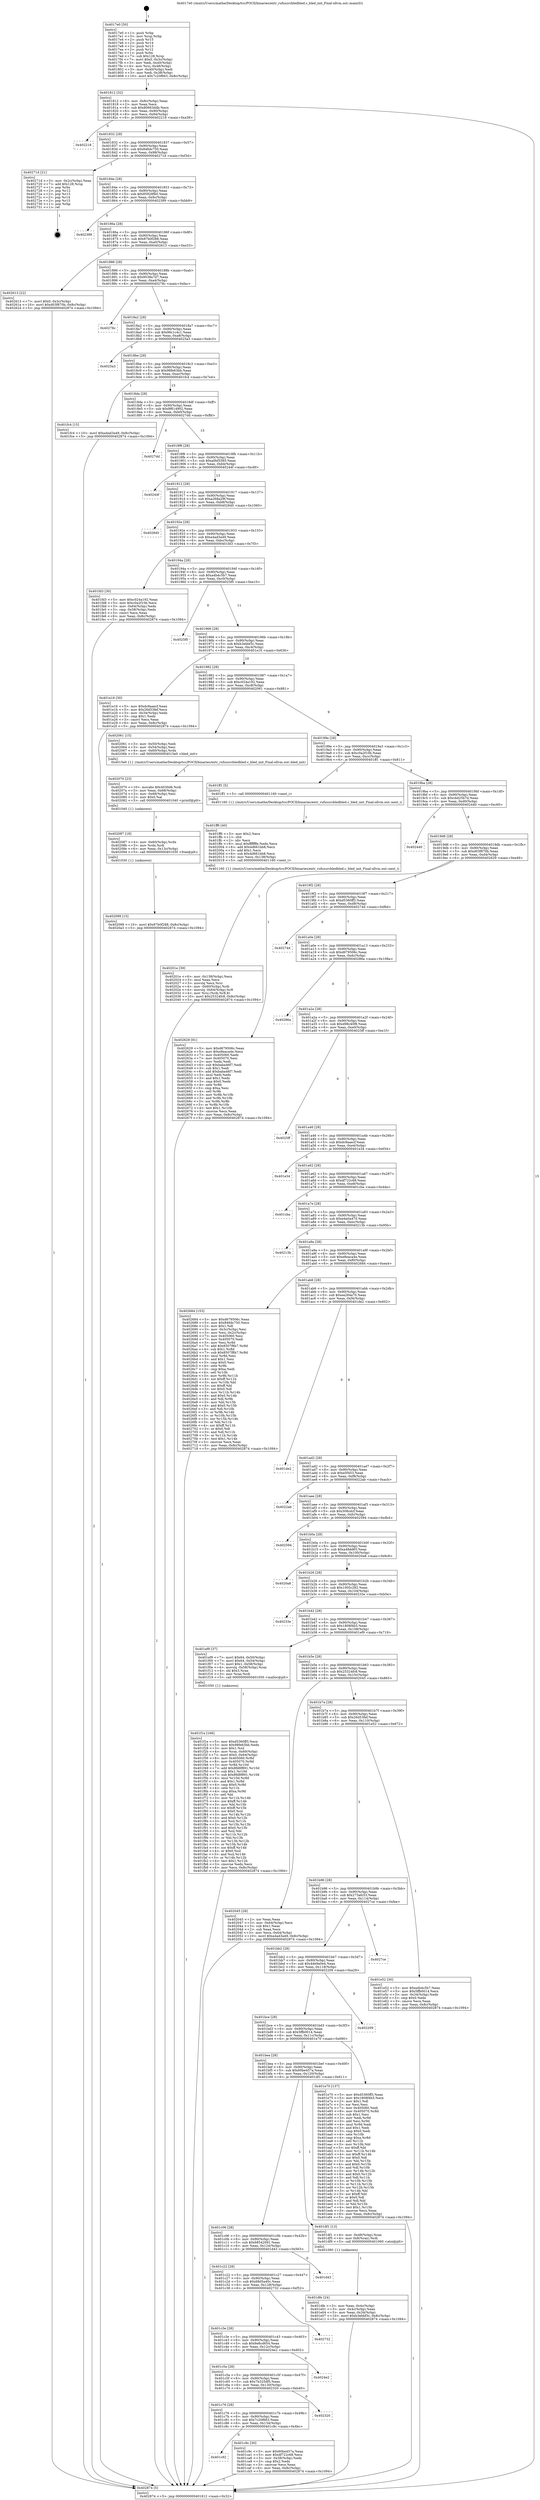 digraph "0x4017e0" {
  label = "0x4017e0 (/mnt/c/Users/mathe/Desktop/tcc/POCII/binaries/extr_rufussrcbledbled.c_bled_init_Final-ollvm.out::main(0))"
  labelloc = "t"
  node[shape=record]

  Entry [label="",width=0.3,height=0.3,shape=circle,fillcolor=black,style=filled]
  "0x401812" [label="{
     0x401812 [32]\l
     | [instrs]\l
     &nbsp;&nbsp;0x401812 \<+6\>: mov -0x8c(%rbp),%eax\l
     &nbsp;&nbsp;0x401818 \<+2\>: mov %eax,%ecx\l
     &nbsp;&nbsp;0x40181a \<+6\>: sub $0x80663ddb,%ecx\l
     &nbsp;&nbsp;0x401820 \<+6\>: mov %eax,-0x90(%rbp)\l
     &nbsp;&nbsp;0x401826 \<+6\>: mov %ecx,-0x94(%rbp)\l
     &nbsp;&nbsp;0x40182c \<+6\>: je 0000000000402218 \<main+0xa38\>\l
  }"]
  "0x402218" [label="{
     0x402218\l
  }", style=dashed]
  "0x401832" [label="{
     0x401832 [28]\l
     | [instrs]\l
     &nbsp;&nbsp;0x401832 \<+5\>: jmp 0000000000401837 \<main+0x57\>\l
     &nbsp;&nbsp;0x401837 \<+6\>: mov -0x90(%rbp),%eax\l
     &nbsp;&nbsp;0x40183d \<+5\>: sub $0x846dc750,%eax\l
     &nbsp;&nbsp;0x401842 \<+6\>: mov %eax,-0x98(%rbp)\l
     &nbsp;&nbsp;0x401848 \<+6\>: je 000000000040271d \<main+0xf3d\>\l
  }"]
  Exit [label="",width=0.3,height=0.3,shape=circle,fillcolor=black,style=filled,peripheries=2]
  "0x40271d" [label="{
     0x40271d [21]\l
     | [instrs]\l
     &nbsp;&nbsp;0x40271d \<+3\>: mov -0x2c(%rbp),%eax\l
     &nbsp;&nbsp;0x402720 \<+7\>: add $0x128,%rsp\l
     &nbsp;&nbsp;0x402727 \<+1\>: pop %rbx\l
     &nbsp;&nbsp;0x402728 \<+2\>: pop %r12\l
     &nbsp;&nbsp;0x40272a \<+2\>: pop %r13\l
     &nbsp;&nbsp;0x40272c \<+2\>: pop %r14\l
     &nbsp;&nbsp;0x40272e \<+2\>: pop %r15\l
     &nbsp;&nbsp;0x402730 \<+1\>: pop %rbp\l
     &nbsp;&nbsp;0x402731 \<+1\>: ret\l
  }"]
  "0x40184e" [label="{
     0x40184e [28]\l
     | [instrs]\l
     &nbsp;&nbsp;0x40184e \<+5\>: jmp 0000000000401853 \<main+0x73\>\l
     &nbsp;&nbsp;0x401853 \<+6\>: mov -0x90(%rbp),%eax\l
     &nbsp;&nbsp;0x401859 \<+5\>: sub $0x85928fb0,%eax\l
     &nbsp;&nbsp;0x40185e \<+6\>: mov %eax,-0x9c(%rbp)\l
     &nbsp;&nbsp;0x401864 \<+6\>: je 0000000000402399 \<main+0xbb9\>\l
  }"]
  "0x402099" [label="{
     0x402099 [15]\l
     | [instrs]\l
     &nbsp;&nbsp;0x402099 \<+10\>: movl $0x87b0f288,-0x8c(%rbp)\l
     &nbsp;&nbsp;0x4020a3 \<+5\>: jmp 0000000000402874 \<main+0x1094\>\l
  }"]
  "0x402399" [label="{
     0x402399\l
  }", style=dashed]
  "0x40186a" [label="{
     0x40186a [28]\l
     | [instrs]\l
     &nbsp;&nbsp;0x40186a \<+5\>: jmp 000000000040186f \<main+0x8f\>\l
     &nbsp;&nbsp;0x40186f \<+6\>: mov -0x90(%rbp),%eax\l
     &nbsp;&nbsp;0x401875 \<+5\>: sub $0x87b0f288,%eax\l
     &nbsp;&nbsp;0x40187a \<+6\>: mov %eax,-0xa0(%rbp)\l
     &nbsp;&nbsp;0x401880 \<+6\>: je 0000000000402613 \<main+0xe33\>\l
  }"]
  "0x402087" [label="{
     0x402087 [18]\l
     | [instrs]\l
     &nbsp;&nbsp;0x402087 \<+4\>: mov -0x60(%rbp),%rdx\l
     &nbsp;&nbsp;0x40208b \<+3\>: mov %rdx,%rdi\l
     &nbsp;&nbsp;0x40208e \<+6\>: mov %eax,-0x13c(%rbp)\l
     &nbsp;&nbsp;0x402094 \<+5\>: call 0000000000401030 \<free@plt\>\l
     | [calls]\l
     &nbsp;&nbsp;0x401030 \{1\} (unknown)\l
  }"]
  "0x402613" [label="{
     0x402613 [22]\l
     | [instrs]\l
     &nbsp;&nbsp;0x402613 \<+7\>: movl $0x0,-0x3c(%rbp)\l
     &nbsp;&nbsp;0x40261a \<+10\>: movl $0xd03f870b,-0x8c(%rbp)\l
     &nbsp;&nbsp;0x402624 \<+5\>: jmp 0000000000402874 \<main+0x1094\>\l
  }"]
  "0x401886" [label="{
     0x401886 [28]\l
     | [instrs]\l
     &nbsp;&nbsp;0x401886 \<+5\>: jmp 000000000040188b \<main+0xab\>\l
     &nbsp;&nbsp;0x40188b \<+6\>: mov -0x90(%rbp),%eax\l
     &nbsp;&nbsp;0x401891 \<+5\>: sub $0x9538a7d7,%eax\l
     &nbsp;&nbsp;0x401896 \<+6\>: mov %eax,-0xa4(%rbp)\l
     &nbsp;&nbsp;0x40189c \<+6\>: je 000000000040278c \<main+0xfac\>\l
  }"]
  "0x402070" [label="{
     0x402070 [23]\l
     | [instrs]\l
     &nbsp;&nbsp;0x402070 \<+10\>: movabs $0x4030d6,%rdi\l
     &nbsp;&nbsp;0x40207a \<+3\>: mov %eax,-0x68(%rbp)\l
     &nbsp;&nbsp;0x40207d \<+3\>: mov -0x68(%rbp),%esi\l
     &nbsp;&nbsp;0x402080 \<+2\>: mov $0x0,%al\l
     &nbsp;&nbsp;0x402082 \<+5\>: call 0000000000401040 \<printf@plt\>\l
     | [calls]\l
     &nbsp;&nbsp;0x401040 \{1\} (unknown)\l
  }"]
  "0x40278c" [label="{
     0x40278c\l
  }", style=dashed]
  "0x4018a2" [label="{
     0x4018a2 [28]\l
     | [instrs]\l
     &nbsp;&nbsp;0x4018a2 \<+5\>: jmp 00000000004018a7 \<main+0xc7\>\l
     &nbsp;&nbsp;0x4018a7 \<+6\>: mov -0x90(%rbp),%eax\l
     &nbsp;&nbsp;0x4018ad \<+5\>: sub $0x96c1c4c1,%eax\l
     &nbsp;&nbsp;0x4018b2 \<+6\>: mov %eax,-0xa8(%rbp)\l
     &nbsp;&nbsp;0x4018b8 \<+6\>: je 00000000004025a3 \<main+0xdc3\>\l
  }"]
  "0x40201e" [label="{
     0x40201e [39]\l
     | [instrs]\l
     &nbsp;&nbsp;0x40201e \<+6\>: mov -0x138(%rbp),%ecx\l
     &nbsp;&nbsp;0x402024 \<+3\>: imul %eax,%ecx\l
     &nbsp;&nbsp;0x402027 \<+3\>: movslq %ecx,%rsi\l
     &nbsp;&nbsp;0x40202a \<+4\>: mov -0x60(%rbp),%rdi\l
     &nbsp;&nbsp;0x40202e \<+4\>: movslq -0x64(%rbp),%r8\l
     &nbsp;&nbsp;0x402032 \<+4\>: mov %rsi,(%rdi,%r8,8)\l
     &nbsp;&nbsp;0x402036 \<+10\>: movl $0x25324fc8,-0x8c(%rbp)\l
     &nbsp;&nbsp;0x402040 \<+5\>: jmp 0000000000402874 \<main+0x1094\>\l
  }"]
  "0x4025a3" [label="{
     0x4025a3\l
  }", style=dashed]
  "0x4018be" [label="{
     0x4018be [28]\l
     | [instrs]\l
     &nbsp;&nbsp;0x4018be \<+5\>: jmp 00000000004018c3 \<main+0xe3\>\l
     &nbsp;&nbsp;0x4018c3 \<+6\>: mov -0x90(%rbp),%eax\l
     &nbsp;&nbsp;0x4018c9 \<+5\>: sub $0x98fe63bb,%eax\l
     &nbsp;&nbsp;0x4018ce \<+6\>: mov %eax,-0xac(%rbp)\l
     &nbsp;&nbsp;0x4018d4 \<+6\>: je 0000000000401fc4 \<main+0x7e4\>\l
  }"]
  "0x401ff6" [label="{
     0x401ff6 [40]\l
     | [instrs]\l
     &nbsp;&nbsp;0x401ff6 \<+5\>: mov $0x2,%ecx\l
     &nbsp;&nbsp;0x401ffb \<+1\>: cltd\l
     &nbsp;&nbsp;0x401ffc \<+2\>: idiv %ecx\l
     &nbsp;&nbsp;0x401ffe \<+6\>: imul $0xfffffffe,%edx,%ecx\l
     &nbsp;&nbsp;0x402004 \<+6\>: add $0x4d661bb8,%ecx\l
     &nbsp;&nbsp;0x40200a \<+3\>: add $0x1,%ecx\l
     &nbsp;&nbsp;0x40200d \<+6\>: sub $0x4d661bb8,%ecx\l
     &nbsp;&nbsp;0x402013 \<+6\>: mov %ecx,-0x138(%rbp)\l
     &nbsp;&nbsp;0x402019 \<+5\>: call 0000000000401160 \<next_i\>\l
     | [calls]\l
     &nbsp;&nbsp;0x401160 \{1\} (/mnt/c/Users/mathe/Desktop/tcc/POCII/binaries/extr_rufussrcbledbled.c_bled_init_Final-ollvm.out::next_i)\l
  }"]
  "0x401fc4" [label="{
     0x401fc4 [15]\l
     | [instrs]\l
     &nbsp;&nbsp;0x401fc4 \<+10\>: movl $0xa4ad3a49,-0x8c(%rbp)\l
     &nbsp;&nbsp;0x401fce \<+5\>: jmp 0000000000402874 \<main+0x1094\>\l
  }"]
  "0x4018da" [label="{
     0x4018da [28]\l
     | [instrs]\l
     &nbsp;&nbsp;0x4018da \<+5\>: jmp 00000000004018df \<main+0xff\>\l
     &nbsp;&nbsp;0x4018df \<+6\>: mov -0x90(%rbp),%eax\l
     &nbsp;&nbsp;0x4018e5 \<+5\>: sub $0x9f614902,%eax\l
     &nbsp;&nbsp;0x4018ea \<+6\>: mov %eax,-0xb0(%rbp)\l
     &nbsp;&nbsp;0x4018f0 \<+6\>: je 00000000004027dd \<main+0xffd\>\l
  }"]
  "0x401f1e" [label="{
     0x401f1e [166]\l
     | [instrs]\l
     &nbsp;&nbsp;0x401f1e \<+5\>: mov $0xd5360ff3,%ecx\l
     &nbsp;&nbsp;0x401f23 \<+5\>: mov $0x98fe63bb,%edx\l
     &nbsp;&nbsp;0x401f28 \<+3\>: mov $0x1,%sil\l
     &nbsp;&nbsp;0x401f2b \<+4\>: mov %rax,-0x60(%rbp)\l
     &nbsp;&nbsp;0x401f2f \<+7\>: movl $0x0,-0x64(%rbp)\l
     &nbsp;&nbsp;0x401f36 \<+8\>: mov 0x405060,%r8d\l
     &nbsp;&nbsp;0x401f3e \<+8\>: mov 0x405070,%r9d\l
     &nbsp;&nbsp;0x401f46 \<+3\>: mov %r8d,%r10d\l
     &nbsp;&nbsp;0x401f49 \<+7\>: add $0x8fd8f891,%r10d\l
     &nbsp;&nbsp;0x401f50 \<+4\>: sub $0x1,%r10d\l
     &nbsp;&nbsp;0x401f54 \<+7\>: sub $0x8fd8f891,%r10d\l
     &nbsp;&nbsp;0x401f5b \<+4\>: imul %r10d,%r8d\l
     &nbsp;&nbsp;0x401f5f \<+4\>: and $0x1,%r8d\l
     &nbsp;&nbsp;0x401f63 \<+4\>: cmp $0x0,%r8d\l
     &nbsp;&nbsp;0x401f67 \<+4\>: sete %r11b\l
     &nbsp;&nbsp;0x401f6b \<+4\>: cmp $0xa,%r9d\l
     &nbsp;&nbsp;0x401f6f \<+3\>: setl %bl\l
     &nbsp;&nbsp;0x401f72 \<+3\>: mov %r11b,%r14b\l
     &nbsp;&nbsp;0x401f75 \<+4\>: xor $0xff,%r14b\l
     &nbsp;&nbsp;0x401f79 \<+3\>: mov %bl,%r15b\l
     &nbsp;&nbsp;0x401f7c \<+4\>: xor $0xff,%r15b\l
     &nbsp;&nbsp;0x401f80 \<+4\>: xor $0x0,%sil\l
     &nbsp;&nbsp;0x401f84 \<+3\>: mov %r14b,%r12b\l
     &nbsp;&nbsp;0x401f87 \<+4\>: and $0x0,%r12b\l
     &nbsp;&nbsp;0x401f8b \<+3\>: and %sil,%r11b\l
     &nbsp;&nbsp;0x401f8e \<+3\>: mov %r15b,%r13b\l
     &nbsp;&nbsp;0x401f91 \<+4\>: and $0x0,%r13b\l
     &nbsp;&nbsp;0x401f95 \<+3\>: and %sil,%bl\l
     &nbsp;&nbsp;0x401f98 \<+3\>: or %r11b,%r12b\l
     &nbsp;&nbsp;0x401f9b \<+3\>: or %bl,%r13b\l
     &nbsp;&nbsp;0x401f9e \<+3\>: xor %r13b,%r12b\l
     &nbsp;&nbsp;0x401fa1 \<+3\>: or %r15b,%r14b\l
     &nbsp;&nbsp;0x401fa4 \<+4\>: xor $0xff,%r14b\l
     &nbsp;&nbsp;0x401fa8 \<+4\>: or $0x0,%sil\l
     &nbsp;&nbsp;0x401fac \<+3\>: and %sil,%r14b\l
     &nbsp;&nbsp;0x401faf \<+3\>: or %r14b,%r12b\l
     &nbsp;&nbsp;0x401fb2 \<+4\>: test $0x1,%r12b\l
     &nbsp;&nbsp;0x401fb6 \<+3\>: cmovne %edx,%ecx\l
     &nbsp;&nbsp;0x401fb9 \<+6\>: mov %ecx,-0x8c(%rbp)\l
     &nbsp;&nbsp;0x401fbf \<+5\>: jmp 0000000000402874 \<main+0x1094\>\l
  }"]
  "0x4027dd" [label="{
     0x4027dd\l
  }", style=dashed]
  "0x4018f6" [label="{
     0x4018f6 [28]\l
     | [instrs]\l
     &nbsp;&nbsp;0x4018f6 \<+5\>: jmp 00000000004018fb \<main+0x11b\>\l
     &nbsp;&nbsp;0x4018fb \<+6\>: mov -0x90(%rbp),%eax\l
     &nbsp;&nbsp;0x401901 \<+5\>: sub $0xa0bf5585,%eax\l
     &nbsp;&nbsp;0x401906 \<+6\>: mov %eax,-0xb4(%rbp)\l
     &nbsp;&nbsp;0x40190c \<+6\>: je 000000000040244f \<main+0xc6f\>\l
  }"]
  "0x401dfe" [label="{
     0x401dfe [24]\l
     | [instrs]\l
     &nbsp;&nbsp;0x401dfe \<+3\>: mov %eax,-0x4c(%rbp)\l
     &nbsp;&nbsp;0x401e01 \<+3\>: mov -0x4c(%rbp),%eax\l
     &nbsp;&nbsp;0x401e04 \<+3\>: mov %eax,-0x34(%rbp)\l
     &nbsp;&nbsp;0x401e07 \<+10\>: movl $0xb3ebbf3c,-0x8c(%rbp)\l
     &nbsp;&nbsp;0x401e11 \<+5\>: jmp 0000000000402874 \<main+0x1094\>\l
  }"]
  "0x40244f" [label="{
     0x40244f\l
  }", style=dashed]
  "0x401912" [label="{
     0x401912 [28]\l
     | [instrs]\l
     &nbsp;&nbsp;0x401912 \<+5\>: jmp 0000000000401917 \<main+0x137\>\l
     &nbsp;&nbsp;0x401917 \<+6\>: mov -0x90(%rbp),%eax\l
     &nbsp;&nbsp;0x40191d \<+5\>: sub $0xa268a29f,%eax\l
     &nbsp;&nbsp;0x401922 \<+6\>: mov %eax,-0xb8(%rbp)\l
     &nbsp;&nbsp;0x401928 \<+6\>: je 0000000000402840 \<main+0x1060\>\l
  }"]
  "0x4017e0" [label="{
     0x4017e0 [50]\l
     | [instrs]\l
     &nbsp;&nbsp;0x4017e0 \<+1\>: push %rbp\l
     &nbsp;&nbsp;0x4017e1 \<+3\>: mov %rsp,%rbp\l
     &nbsp;&nbsp;0x4017e4 \<+2\>: push %r15\l
     &nbsp;&nbsp;0x4017e6 \<+2\>: push %r14\l
     &nbsp;&nbsp;0x4017e8 \<+2\>: push %r13\l
     &nbsp;&nbsp;0x4017ea \<+2\>: push %r12\l
     &nbsp;&nbsp;0x4017ec \<+1\>: push %rbx\l
     &nbsp;&nbsp;0x4017ed \<+7\>: sub $0x128,%rsp\l
     &nbsp;&nbsp;0x4017f4 \<+7\>: movl $0x0,-0x3c(%rbp)\l
     &nbsp;&nbsp;0x4017fb \<+3\>: mov %edi,-0x40(%rbp)\l
     &nbsp;&nbsp;0x4017fe \<+4\>: mov %rsi,-0x48(%rbp)\l
     &nbsp;&nbsp;0x401802 \<+3\>: mov -0x40(%rbp),%edi\l
     &nbsp;&nbsp;0x401805 \<+3\>: mov %edi,-0x38(%rbp)\l
     &nbsp;&nbsp;0x401808 \<+10\>: movl $0x7c20f663,-0x8c(%rbp)\l
  }"]
  "0x402840" [label="{
     0x402840\l
  }", style=dashed]
  "0x40192e" [label="{
     0x40192e [28]\l
     | [instrs]\l
     &nbsp;&nbsp;0x40192e \<+5\>: jmp 0000000000401933 \<main+0x153\>\l
     &nbsp;&nbsp;0x401933 \<+6\>: mov -0x90(%rbp),%eax\l
     &nbsp;&nbsp;0x401939 \<+5\>: sub $0xa4ad3a49,%eax\l
     &nbsp;&nbsp;0x40193e \<+6\>: mov %eax,-0xbc(%rbp)\l
     &nbsp;&nbsp;0x401944 \<+6\>: je 0000000000401fd3 \<main+0x7f3\>\l
  }"]
  "0x402874" [label="{
     0x402874 [5]\l
     | [instrs]\l
     &nbsp;&nbsp;0x402874 \<+5\>: jmp 0000000000401812 \<main+0x32\>\l
  }"]
  "0x401fd3" [label="{
     0x401fd3 [30]\l
     | [instrs]\l
     &nbsp;&nbsp;0x401fd3 \<+5\>: mov $0xc024a192,%eax\l
     &nbsp;&nbsp;0x401fd8 \<+5\>: mov $0xc0a2f10b,%ecx\l
     &nbsp;&nbsp;0x401fdd \<+3\>: mov -0x64(%rbp),%edx\l
     &nbsp;&nbsp;0x401fe0 \<+3\>: cmp -0x58(%rbp),%edx\l
     &nbsp;&nbsp;0x401fe3 \<+3\>: cmovl %ecx,%eax\l
     &nbsp;&nbsp;0x401fe6 \<+6\>: mov %eax,-0x8c(%rbp)\l
     &nbsp;&nbsp;0x401fec \<+5\>: jmp 0000000000402874 \<main+0x1094\>\l
  }"]
  "0x40194a" [label="{
     0x40194a [28]\l
     | [instrs]\l
     &nbsp;&nbsp;0x40194a \<+5\>: jmp 000000000040194f \<main+0x16f\>\l
     &nbsp;&nbsp;0x40194f \<+6\>: mov -0x90(%rbp),%eax\l
     &nbsp;&nbsp;0x401955 \<+5\>: sub $0xa4b4c5b7,%eax\l
     &nbsp;&nbsp;0x40195a \<+6\>: mov %eax,-0xc0(%rbp)\l
     &nbsp;&nbsp;0x401960 \<+6\>: je 00000000004025f0 \<main+0xe10\>\l
  }"]
  "0x401c92" [label="{
     0x401c92\l
  }", style=dashed]
  "0x4025f0" [label="{
     0x4025f0\l
  }", style=dashed]
  "0x401966" [label="{
     0x401966 [28]\l
     | [instrs]\l
     &nbsp;&nbsp;0x401966 \<+5\>: jmp 000000000040196b \<main+0x18b\>\l
     &nbsp;&nbsp;0x40196b \<+6\>: mov -0x90(%rbp),%eax\l
     &nbsp;&nbsp;0x401971 \<+5\>: sub $0xb3ebbf3c,%eax\l
     &nbsp;&nbsp;0x401976 \<+6\>: mov %eax,-0xc4(%rbp)\l
     &nbsp;&nbsp;0x40197c \<+6\>: je 0000000000401e16 \<main+0x636\>\l
  }"]
  "0x401c9c" [label="{
     0x401c9c [30]\l
     | [instrs]\l
     &nbsp;&nbsp;0x401c9c \<+5\>: mov $0x60be457a,%eax\l
     &nbsp;&nbsp;0x401ca1 \<+5\>: mov $0xdf722c68,%ecx\l
     &nbsp;&nbsp;0x401ca6 \<+3\>: mov -0x38(%rbp),%edx\l
     &nbsp;&nbsp;0x401ca9 \<+3\>: cmp $0x2,%edx\l
     &nbsp;&nbsp;0x401cac \<+3\>: cmovne %ecx,%eax\l
     &nbsp;&nbsp;0x401caf \<+6\>: mov %eax,-0x8c(%rbp)\l
     &nbsp;&nbsp;0x401cb5 \<+5\>: jmp 0000000000402874 \<main+0x1094\>\l
  }"]
  "0x401e16" [label="{
     0x401e16 [30]\l
     | [instrs]\l
     &nbsp;&nbsp;0x401e16 \<+5\>: mov $0xdc9aaecf,%eax\l
     &nbsp;&nbsp;0x401e1b \<+5\>: mov $0x26d53fef,%ecx\l
     &nbsp;&nbsp;0x401e20 \<+3\>: mov -0x34(%rbp),%edx\l
     &nbsp;&nbsp;0x401e23 \<+3\>: cmp $0x1,%edx\l
     &nbsp;&nbsp;0x401e26 \<+3\>: cmovl %ecx,%eax\l
     &nbsp;&nbsp;0x401e29 \<+6\>: mov %eax,-0x8c(%rbp)\l
     &nbsp;&nbsp;0x401e2f \<+5\>: jmp 0000000000402874 \<main+0x1094\>\l
  }"]
  "0x401982" [label="{
     0x401982 [28]\l
     | [instrs]\l
     &nbsp;&nbsp;0x401982 \<+5\>: jmp 0000000000401987 \<main+0x1a7\>\l
     &nbsp;&nbsp;0x401987 \<+6\>: mov -0x90(%rbp),%eax\l
     &nbsp;&nbsp;0x40198d \<+5\>: sub $0xc024a192,%eax\l
     &nbsp;&nbsp;0x401992 \<+6\>: mov %eax,-0xc8(%rbp)\l
     &nbsp;&nbsp;0x401998 \<+6\>: je 0000000000402061 \<main+0x881\>\l
  }"]
  "0x401c76" [label="{
     0x401c76 [28]\l
     | [instrs]\l
     &nbsp;&nbsp;0x401c76 \<+5\>: jmp 0000000000401c7b \<main+0x49b\>\l
     &nbsp;&nbsp;0x401c7b \<+6\>: mov -0x90(%rbp),%eax\l
     &nbsp;&nbsp;0x401c81 \<+5\>: sub $0x7c20f663,%eax\l
     &nbsp;&nbsp;0x401c86 \<+6\>: mov %eax,-0x134(%rbp)\l
     &nbsp;&nbsp;0x401c8c \<+6\>: je 0000000000401c9c \<main+0x4bc\>\l
  }"]
  "0x402061" [label="{
     0x402061 [15]\l
     | [instrs]\l
     &nbsp;&nbsp;0x402061 \<+3\>: mov -0x50(%rbp),%edi\l
     &nbsp;&nbsp;0x402064 \<+3\>: mov -0x54(%rbp),%esi\l
     &nbsp;&nbsp;0x402067 \<+4\>: mov -0x60(%rbp),%rdx\l
     &nbsp;&nbsp;0x40206b \<+5\>: call 00000000004015e0 \<bled_init\>\l
     | [calls]\l
     &nbsp;&nbsp;0x4015e0 \{1\} (/mnt/c/Users/mathe/Desktop/tcc/POCII/binaries/extr_rufussrcbledbled.c_bled_init_Final-ollvm.out::bled_init)\l
  }"]
  "0x40199e" [label="{
     0x40199e [28]\l
     | [instrs]\l
     &nbsp;&nbsp;0x40199e \<+5\>: jmp 00000000004019a3 \<main+0x1c3\>\l
     &nbsp;&nbsp;0x4019a3 \<+6\>: mov -0x90(%rbp),%eax\l
     &nbsp;&nbsp;0x4019a9 \<+5\>: sub $0xc0a2f10b,%eax\l
     &nbsp;&nbsp;0x4019ae \<+6\>: mov %eax,-0xcc(%rbp)\l
     &nbsp;&nbsp;0x4019b4 \<+6\>: je 0000000000401ff1 \<main+0x811\>\l
  }"]
  "0x402320" [label="{
     0x402320\l
  }", style=dashed]
  "0x401ff1" [label="{
     0x401ff1 [5]\l
     | [instrs]\l
     &nbsp;&nbsp;0x401ff1 \<+5\>: call 0000000000401160 \<next_i\>\l
     | [calls]\l
     &nbsp;&nbsp;0x401160 \{1\} (/mnt/c/Users/mathe/Desktop/tcc/POCII/binaries/extr_rufussrcbledbled.c_bled_init_Final-ollvm.out::next_i)\l
  }"]
  "0x4019ba" [label="{
     0x4019ba [28]\l
     | [instrs]\l
     &nbsp;&nbsp;0x4019ba \<+5\>: jmp 00000000004019bf \<main+0x1df\>\l
     &nbsp;&nbsp;0x4019bf \<+6\>: mov -0x90(%rbp),%eax\l
     &nbsp;&nbsp;0x4019c5 \<+5\>: sub $0xcbd25b7d,%eax\l
     &nbsp;&nbsp;0x4019ca \<+6\>: mov %eax,-0xd0(%rbp)\l
     &nbsp;&nbsp;0x4019d0 \<+6\>: je 0000000000402440 \<main+0xc60\>\l
  }"]
  "0x401c5a" [label="{
     0x401c5a [28]\l
     | [instrs]\l
     &nbsp;&nbsp;0x401c5a \<+5\>: jmp 0000000000401c5f \<main+0x47f\>\l
     &nbsp;&nbsp;0x401c5f \<+6\>: mov -0x90(%rbp),%eax\l
     &nbsp;&nbsp;0x401c65 \<+5\>: sub $0x7b325df5,%eax\l
     &nbsp;&nbsp;0x401c6a \<+6\>: mov %eax,-0x130(%rbp)\l
     &nbsp;&nbsp;0x401c70 \<+6\>: je 0000000000402320 \<main+0xb40\>\l
  }"]
  "0x402440" [label="{
     0x402440\l
  }", style=dashed]
  "0x4019d6" [label="{
     0x4019d6 [28]\l
     | [instrs]\l
     &nbsp;&nbsp;0x4019d6 \<+5\>: jmp 00000000004019db \<main+0x1fb\>\l
     &nbsp;&nbsp;0x4019db \<+6\>: mov -0x90(%rbp),%eax\l
     &nbsp;&nbsp;0x4019e1 \<+5\>: sub $0xd03f870b,%eax\l
     &nbsp;&nbsp;0x4019e6 \<+6\>: mov %eax,-0xd4(%rbp)\l
     &nbsp;&nbsp;0x4019ec \<+6\>: je 0000000000402629 \<main+0xe49\>\l
  }"]
  "0x4024e2" [label="{
     0x4024e2\l
  }", style=dashed]
  "0x402629" [label="{
     0x402629 [91]\l
     | [instrs]\l
     &nbsp;&nbsp;0x402629 \<+5\>: mov $0xd679506c,%eax\l
     &nbsp;&nbsp;0x40262e \<+5\>: mov $0xe8eaca4e,%ecx\l
     &nbsp;&nbsp;0x402633 \<+7\>: mov 0x405060,%edx\l
     &nbsp;&nbsp;0x40263a \<+7\>: mov 0x405070,%esi\l
     &nbsp;&nbsp;0x402641 \<+2\>: mov %edx,%edi\l
     &nbsp;&nbsp;0x402643 \<+6\>: sub $0xbaba46f7,%edi\l
     &nbsp;&nbsp;0x402649 \<+3\>: sub $0x1,%edi\l
     &nbsp;&nbsp;0x40264c \<+6\>: add $0xbaba46f7,%edi\l
     &nbsp;&nbsp;0x402652 \<+3\>: imul %edi,%edx\l
     &nbsp;&nbsp;0x402655 \<+3\>: and $0x1,%edx\l
     &nbsp;&nbsp;0x402658 \<+3\>: cmp $0x0,%edx\l
     &nbsp;&nbsp;0x40265b \<+4\>: sete %r8b\l
     &nbsp;&nbsp;0x40265f \<+3\>: cmp $0xa,%esi\l
     &nbsp;&nbsp;0x402662 \<+4\>: setl %r9b\l
     &nbsp;&nbsp;0x402666 \<+3\>: mov %r8b,%r10b\l
     &nbsp;&nbsp;0x402669 \<+3\>: and %r9b,%r10b\l
     &nbsp;&nbsp;0x40266c \<+3\>: xor %r9b,%r8b\l
     &nbsp;&nbsp;0x40266f \<+3\>: or %r8b,%r10b\l
     &nbsp;&nbsp;0x402672 \<+4\>: test $0x1,%r10b\l
     &nbsp;&nbsp;0x402676 \<+3\>: cmovne %ecx,%eax\l
     &nbsp;&nbsp;0x402679 \<+6\>: mov %eax,-0x8c(%rbp)\l
     &nbsp;&nbsp;0x40267f \<+5\>: jmp 0000000000402874 \<main+0x1094\>\l
  }"]
  "0x4019f2" [label="{
     0x4019f2 [28]\l
     | [instrs]\l
     &nbsp;&nbsp;0x4019f2 \<+5\>: jmp 00000000004019f7 \<main+0x217\>\l
     &nbsp;&nbsp;0x4019f7 \<+6\>: mov -0x90(%rbp),%eax\l
     &nbsp;&nbsp;0x4019fd \<+5\>: sub $0xd5360ff3,%eax\l
     &nbsp;&nbsp;0x401a02 \<+6\>: mov %eax,-0xd8(%rbp)\l
     &nbsp;&nbsp;0x401a08 \<+6\>: je 000000000040274d \<main+0xf6d\>\l
  }"]
  "0x401c3e" [label="{
     0x401c3e [28]\l
     | [instrs]\l
     &nbsp;&nbsp;0x401c3e \<+5\>: jmp 0000000000401c43 \<main+0x463\>\l
     &nbsp;&nbsp;0x401c43 \<+6\>: mov -0x90(%rbp),%eax\l
     &nbsp;&nbsp;0x401c49 \<+5\>: sub $0x6e8cd654,%eax\l
     &nbsp;&nbsp;0x401c4e \<+6\>: mov %eax,-0x12c(%rbp)\l
     &nbsp;&nbsp;0x401c54 \<+6\>: je 00000000004024e2 \<main+0xd02\>\l
  }"]
  "0x40274d" [label="{
     0x40274d\l
  }", style=dashed]
  "0x401a0e" [label="{
     0x401a0e [28]\l
     | [instrs]\l
     &nbsp;&nbsp;0x401a0e \<+5\>: jmp 0000000000401a13 \<main+0x233\>\l
     &nbsp;&nbsp;0x401a13 \<+6\>: mov -0x90(%rbp),%eax\l
     &nbsp;&nbsp;0x401a19 \<+5\>: sub $0xd679506c,%eax\l
     &nbsp;&nbsp;0x401a1e \<+6\>: mov %eax,-0xdc(%rbp)\l
     &nbsp;&nbsp;0x401a24 \<+6\>: je 000000000040286a \<main+0x108a\>\l
  }"]
  "0x402732" [label="{
     0x402732\l
  }", style=dashed]
  "0x40286a" [label="{
     0x40286a\l
  }", style=dashed]
  "0x401a2a" [label="{
     0x401a2a [28]\l
     | [instrs]\l
     &nbsp;&nbsp;0x401a2a \<+5\>: jmp 0000000000401a2f \<main+0x24f\>\l
     &nbsp;&nbsp;0x401a2f \<+6\>: mov -0x90(%rbp),%eax\l
     &nbsp;&nbsp;0x401a35 \<+5\>: sub $0xd98c40f8,%eax\l
     &nbsp;&nbsp;0x401a3a \<+6\>: mov %eax,-0xe0(%rbp)\l
     &nbsp;&nbsp;0x401a40 \<+6\>: je 00000000004025ff \<main+0xe1f\>\l
  }"]
  "0x401c22" [label="{
     0x401c22 [28]\l
     | [instrs]\l
     &nbsp;&nbsp;0x401c22 \<+5\>: jmp 0000000000401c27 \<main+0x447\>\l
     &nbsp;&nbsp;0x401c27 \<+6\>: mov -0x90(%rbp),%eax\l
     &nbsp;&nbsp;0x401c2d \<+5\>: sub $0x68d5a40c,%eax\l
     &nbsp;&nbsp;0x401c32 \<+6\>: mov %eax,-0x128(%rbp)\l
     &nbsp;&nbsp;0x401c38 \<+6\>: je 0000000000402732 \<main+0xf52\>\l
  }"]
  "0x4025ff" [label="{
     0x4025ff\l
  }", style=dashed]
  "0x401a46" [label="{
     0x401a46 [28]\l
     | [instrs]\l
     &nbsp;&nbsp;0x401a46 \<+5\>: jmp 0000000000401a4b \<main+0x26b\>\l
     &nbsp;&nbsp;0x401a4b \<+6\>: mov -0x90(%rbp),%eax\l
     &nbsp;&nbsp;0x401a51 \<+5\>: sub $0xdc9aaecf,%eax\l
     &nbsp;&nbsp;0x401a56 \<+6\>: mov %eax,-0xe4(%rbp)\l
     &nbsp;&nbsp;0x401a5c \<+6\>: je 0000000000401e34 \<main+0x654\>\l
  }"]
  "0x401d43" [label="{
     0x401d43\l
  }", style=dashed]
  "0x401e34" [label="{
     0x401e34\l
  }", style=dashed]
  "0x401a62" [label="{
     0x401a62 [28]\l
     | [instrs]\l
     &nbsp;&nbsp;0x401a62 \<+5\>: jmp 0000000000401a67 \<main+0x287\>\l
     &nbsp;&nbsp;0x401a67 \<+6\>: mov -0x90(%rbp),%eax\l
     &nbsp;&nbsp;0x401a6d \<+5\>: sub $0xdf722c68,%eax\l
     &nbsp;&nbsp;0x401a72 \<+6\>: mov %eax,-0xe8(%rbp)\l
     &nbsp;&nbsp;0x401a78 \<+6\>: je 0000000000401cba \<main+0x4da\>\l
  }"]
  "0x401c06" [label="{
     0x401c06 [28]\l
     | [instrs]\l
     &nbsp;&nbsp;0x401c06 \<+5\>: jmp 0000000000401c0b \<main+0x42b\>\l
     &nbsp;&nbsp;0x401c0b \<+6\>: mov -0x90(%rbp),%eax\l
     &nbsp;&nbsp;0x401c11 \<+5\>: sub $0x68542091,%eax\l
     &nbsp;&nbsp;0x401c16 \<+6\>: mov %eax,-0x124(%rbp)\l
     &nbsp;&nbsp;0x401c1c \<+6\>: je 0000000000401d43 \<main+0x563\>\l
  }"]
  "0x401cba" [label="{
     0x401cba\l
  }", style=dashed]
  "0x401a7e" [label="{
     0x401a7e [28]\l
     | [instrs]\l
     &nbsp;&nbsp;0x401a7e \<+5\>: jmp 0000000000401a83 \<main+0x2a3\>\l
     &nbsp;&nbsp;0x401a83 \<+6\>: mov -0x90(%rbp),%eax\l
     &nbsp;&nbsp;0x401a89 \<+5\>: sub $0xe4a0a470,%eax\l
     &nbsp;&nbsp;0x401a8e \<+6\>: mov %eax,-0xec(%rbp)\l
     &nbsp;&nbsp;0x401a94 \<+6\>: je 000000000040213b \<main+0x95b\>\l
  }"]
  "0x401df1" [label="{
     0x401df1 [13]\l
     | [instrs]\l
     &nbsp;&nbsp;0x401df1 \<+4\>: mov -0x48(%rbp),%rax\l
     &nbsp;&nbsp;0x401df5 \<+4\>: mov 0x8(%rax),%rdi\l
     &nbsp;&nbsp;0x401df9 \<+5\>: call 0000000000401060 \<atoi@plt\>\l
     | [calls]\l
     &nbsp;&nbsp;0x401060 \{1\} (unknown)\l
  }"]
  "0x40213b" [label="{
     0x40213b\l
  }", style=dashed]
  "0x401a9a" [label="{
     0x401a9a [28]\l
     | [instrs]\l
     &nbsp;&nbsp;0x401a9a \<+5\>: jmp 0000000000401a9f \<main+0x2bf\>\l
     &nbsp;&nbsp;0x401a9f \<+6\>: mov -0x90(%rbp),%eax\l
     &nbsp;&nbsp;0x401aa5 \<+5\>: sub $0xe8eaca4e,%eax\l
     &nbsp;&nbsp;0x401aaa \<+6\>: mov %eax,-0xf0(%rbp)\l
     &nbsp;&nbsp;0x401ab0 \<+6\>: je 0000000000402684 \<main+0xea4\>\l
  }"]
  "0x401bea" [label="{
     0x401bea [28]\l
     | [instrs]\l
     &nbsp;&nbsp;0x401bea \<+5\>: jmp 0000000000401bef \<main+0x40f\>\l
     &nbsp;&nbsp;0x401bef \<+6\>: mov -0x90(%rbp),%eax\l
     &nbsp;&nbsp;0x401bf5 \<+5\>: sub $0x60be457a,%eax\l
     &nbsp;&nbsp;0x401bfa \<+6\>: mov %eax,-0x120(%rbp)\l
     &nbsp;&nbsp;0x401c00 \<+6\>: je 0000000000401df1 \<main+0x611\>\l
  }"]
  "0x402684" [label="{
     0x402684 [153]\l
     | [instrs]\l
     &nbsp;&nbsp;0x402684 \<+5\>: mov $0xd679506c,%eax\l
     &nbsp;&nbsp;0x402689 \<+5\>: mov $0x846dc750,%ecx\l
     &nbsp;&nbsp;0x40268e \<+2\>: mov $0x1,%dl\l
     &nbsp;&nbsp;0x402690 \<+3\>: mov -0x3c(%rbp),%esi\l
     &nbsp;&nbsp;0x402693 \<+3\>: mov %esi,-0x2c(%rbp)\l
     &nbsp;&nbsp;0x402696 \<+7\>: mov 0x405060,%esi\l
     &nbsp;&nbsp;0x40269d \<+7\>: mov 0x405070,%edi\l
     &nbsp;&nbsp;0x4026a4 \<+3\>: mov %esi,%r8d\l
     &nbsp;&nbsp;0x4026a7 \<+7\>: add $0x8507f8b7,%r8d\l
     &nbsp;&nbsp;0x4026ae \<+4\>: sub $0x1,%r8d\l
     &nbsp;&nbsp;0x4026b2 \<+7\>: sub $0x8507f8b7,%r8d\l
     &nbsp;&nbsp;0x4026b9 \<+4\>: imul %r8d,%esi\l
     &nbsp;&nbsp;0x4026bd \<+3\>: and $0x1,%esi\l
     &nbsp;&nbsp;0x4026c0 \<+3\>: cmp $0x0,%esi\l
     &nbsp;&nbsp;0x4026c3 \<+4\>: sete %r9b\l
     &nbsp;&nbsp;0x4026c7 \<+3\>: cmp $0xa,%edi\l
     &nbsp;&nbsp;0x4026ca \<+4\>: setl %r10b\l
     &nbsp;&nbsp;0x4026ce \<+3\>: mov %r9b,%r11b\l
     &nbsp;&nbsp;0x4026d1 \<+4\>: xor $0xff,%r11b\l
     &nbsp;&nbsp;0x4026d5 \<+3\>: mov %r10b,%bl\l
     &nbsp;&nbsp;0x4026d8 \<+3\>: xor $0xff,%bl\l
     &nbsp;&nbsp;0x4026db \<+3\>: xor $0x0,%dl\l
     &nbsp;&nbsp;0x4026de \<+3\>: mov %r11b,%r14b\l
     &nbsp;&nbsp;0x4026e1 \<+4\>: and $0x0,%r14b\l
     &nbsp;&nbsp;0x4026e5 \<+3\>: and %dl,%r9b\l
     &nbsp;&nbsp;0x4026e8 \<+3\>: mov %bl,%r15b\l
     &nbsp;&nbsp;0x4026eb \<+4\>: and $0x0,%r15b\l
     &nbsp;&nbsp;0x4026ef \<+3\>: and %dl,%r10b\l
     &nbsp;&nbsp;0x4026f2 \<+3\>: or %r9b,%r14b\l
     &nbsp;&nbsp;0x4026f5 \<+3\>: or %r10b,%r15b\l
     &nbsp;&nbsp;0x4026f8 \<+3\>: xor %r15b,%r14b\l
     &nbsp;&nbsp;0x4026fb \<+3\>: or %bl,%r11b\l
     &nbsp;&nbsp;0x4026fe \<+4\>: xor $0xff,%r11b\l
     &nbsp;&nbsp;0x402702 \<+3\>: or $0x0,%dl\l
     &nbsp;&nbsp;0x402705 \<+3\>: and %dl,%r11b\l
     &nbsp;&nbsp;0x402708 \<+3\>: or %r11b,%r14b\l
     &nbsp;&nbsp;0x40270b \<+4\>: test $0x1,%r14b\l
     &nbsp;&nbsp;0x40270f \<+3\>: cmovne %ecx,%eax\l
     &nbsp;&nbsp;0x402712 \<+6\>: mov %eax,-0x8c(%rbp)\l
     &nbsp;&nbsp;0x402718 \<+5\>: jmp 0000000000402874 \<main+0x1094\>\l
  }"]
  "0x401ab6" [label="{
     0x401ab6 [28]\l
     | [instrs]\l
     &nbsp;&nbsp;0x401ab6 \<+5\>: jmp 0000000000401abb \<main+0x2db\>\l
     &nbsp;&nbsp;0x401abb \<+6\>: mov -0x90(%rbp),%eax\l
     &nbsp;&nbsp;0x401ac1 \<+5\>: sub $0xea284a70,%eax\l
     &nbsp;&nbsp;0x401ac6 \<+6\>: mov %eax,-0xf4(%rbp)\l
     &nbsp;&nbsp;0x401acc \<+6\>: je 0000000000401de2 \<main+0x602\>\l
  }"]
  "0x401e70" [label="{
     0x401e70 [137]\l
     | [instrs]\l
     &nbsp;&nbsp;0x401e70 \<+5\>: mov $0xd5360ff3,%eax\l
     &nbsp;&nbsp;0x401e75 \<+5\>: mov $0x1808f4b5,%ecx\l
     &nbsp;&nbsp;0x401e7a \<+2\>: mov $0x1,%dl\l
     &nbsp;&nbsp;0x401e7c \<+2\>: xor %esi,%esi\l
     &nbsp;&nbsp;0x401e7e \<+7\>: mov 0x405060,%edi\l
     &nbsp;&nbsp;0x401e85 \<+8\>: mov 0x405070,%r8d\l
     &nbsp;&nbsp;0x401e8d \<+3\>: sub $0x1,%esi\l
     &nbsp;&nbsp;0x401e90 \<+3\>: mov %edi,%r9d\l
     &nbsp;&nbsp;0x401e93 \<+3\>: add %esi,%r9d\l
     &nbsp;&nbsp;0x401e96 \<+4\>: imul %r9d,%edi\l
     &nbsp;&nbsp;0x401e9a \<+3\>: and $0x1,%edi\l
     &nbsp;&nbsp;0x401e9d \<+3\>: cmp $0x0,%edi\l
     &nbsp;&nbsp;0x401ea0 \<+4\>: sete %r10b\l
     &nbsp;&nbsp;0x401ea4 \<+4\>: cmp $0xa,%r8d\l
     &nbsp;&nbsp;0x401ea8 \<+4\>: setl %r11b\l
     &nbsp;&nbsp;0x401eac \<+3\>: mov %r10b,%bl\l
     &nbsp;&nbsp;0x401eaf \<+3\>: xor $0xff,%bl\l
     &nbsp;&nbsp;0x401eb2 \<+3\>: mov %r11b,%r14b\l
     &nbsp;&nbsp;0x401eb5 \<+4\>: xor $0xff,%r14b\l
     &nbsp;&nbsp;0x401eb9 \<+3\>: xor $0x0,%dl\l
     &nbsp;&nbsp;0x401ebc \<+3\>: mov %bl,%r15b\l
     &nbsp;&nbsp;0x401ebf \<+4\>: and $0x0,%r15b\l
     &nbsp;&nbsp;0x401ec3 \<+3\>: and %dl,%r10b\l
     &nbsp;&nbsp;0x401ec6 \<+3\>: mov %r14b,%r12b\l
     &nbsp;&nbsp;0x401ec9 \<+4\>: and $0x0,%r12b\l
     &nbsp;&nbsp;0x401ecd \<+3\>: and %dl,%r11b\l
     &nbsp;&nbsp;0x401ed0 \<+3\>: or %r10b,%r15b\l
     &nbsp;&nbsp;0x401ed3 \<+3\>: or %r11b,%r12b\l
     &nbsp;&nbsp;0x401ed6 \<+3\>: xor %r12b,%r15b\l
     &nbsp;&nbsp;0x401ed9 \<+3\>: or %r14b,%bl\l
     &nbsp;&nbsp;0x401edc \<+3\>: xor $0xff,%bl\l
     &nbsp;&nbsp;0x401edf \<+3\>: or $0x0,%dl\l
     &nbsp;&nbsp;0x401ee2 \<+2\>: and %dl,%bl\l
     &nbsp;&nbsp;0x401ee4 \<+3\>: or %bl,%r15b\l
     &nbsp;&nbsp;0x401ee7 \<+4\>: test $0x1,%r15b\l
     &nbsp;&nbsp;0x401eeb \<+3\>: cmovne %ecx,%eax\l
     &nbsp;&nbsp;0x401eee \<+6\>: mov %eax,-0x8c(%rbp)\l
     &nbsp;&nbsp;0x401ef4 \<+5\>: jmp 0000000000402874 \<main+0x1094\>\l
  }"]
  "0x401de2" [label="{
     0x401de2\l
  }", style=dashed]
  "0x401ad2" [label="{
     0x401ad2 [28]\l
     | [instrs]\l
     &nbsp;&nbsp;0x401ad2 \<+5\>: jmp 0000000000401ad7 \<main+0x2f7\>\l
     &nbsp;&nbsp;0x401ad7 \<+6\>: mov -0x90(%rbp),%eax\l
     &nbsp;&nbsp;0x401add \<+5\>: sub $0xe5f453,%eax\l
     &nbsp;&nbsp;0x401ae2 \<+6\>: mov %eax,-0xf8(%rbp)\l
     &nbsp;&nbsp;0x401ae8 \<+6\>: je 00000000004022ab \<main+0xacb\>\l
  }"]
  "0x401bce" [label="{
     0x401bce [28]\l
     | [instrs]\l
     &nbsp;&nbsp;0x401bce \<+5\>: jmp 0000000000401bd3 \<main+0x3f3\>\l
     &nbsp;&nbsp;0x401bd3 \<+6\>: mov -0x90(%rbp),%eax\l
     &nbsp;&nbsp;0x401bd9 \<+5\>: sub $0x5ffb0014,%eax\l
     &nbsp;&nbsp;0x401bde \<+6\>: mov %eax,-0x11c(%rbp)\l
     &nbsp;&nbsp;0x401be4 \<+6\>: je 0000000000401e70 \<main+0x690\>\l
  }"]
  "0x4022ab" [label="{
     0x4022ab\l
  }", style=dashed]
  "0x401aee" [label="{
     0x401aee [28]\l
     | [instrs]\l
     &nbsp;&nbsp;0x401aee \<+5\>: jmp 0000000000401af3 \<main+0x313\>\l
     &nbsp;&nbsp;0x401af3 \<+6\>: mov -0x90(%rbp),%eax\l
     &nbsp;&nbsp;0x401af9 \<+5\>: sub $0x308cdcf,%eax\l
     &nbsp;&nbsp;0x401afe \<+6\>: mov %eax,-0xfc(%rbp)\l
     &nbsp;&nbsp;0x401b04 \<+6\>: je 0000000000402594 \<main+0xdb4\>\l
  }"]
  "0x402209" [label="{
     0x402209\l
  }", style=dashed]
  "0x402594" [label="{
     0x402594\l
  }", style=dashed]
  "0x401b0a" [label="{
     0x401b0a [28]\l
     | [instrs]\l
     &nbsp;&nbsp;0x401b0a \<+5\>: jmp 0000000000401b0f \<main+0x32f\>\l
     &nbsp;&nbsp;0x401b0f \<+6\>: mov -0x90(%rbp),%eax\l
     &nbsp;&nbsp;0x401b15 \<+5\>: sub $0xa48dd65,%eax\l
     &nbsp;&nbsp;0x401b1a \<+6\>: mov %eax,-0x100(%rbp)\l
     &nbsp;&nbsp;0x401b20 \<+6\>: je 00000000004020a8 \<main+0x8c8\>\l
  }"]
  "0x401bb2" [label="{
     0x401bb2 [28]\l
     | [instrs]\l
     &nbsp;&nbsp;0x401bb2 \<+5\>: jmp 0000000000401bb7 \<main+0x3d7\>\l
     &nbsp;&nbsp;0x401bb7 \<+6\>: mov -0x90(%rbp),%eax\l
     &nbsp;&nbsp;0x401bbd \<+5\>: sub $0x4de9a0e4,%eax\l
     &nbsp;&nbsp;0x401bc2 \<+6\>: mov %eax,-0x118(%rbp)\l
     &nbsp;&nbsp;0x401bc8 \<+6\>: je 0000000000402209 \<main+0xa29\>\l
  }"]
  "0x4020a8" [label="{
     0x4020a8\l
  }", style=dashed]
  "0x401b26" [label="{
     0x401b26 [28]\l
     | [instrs]\l
     &nbsp;&nbsp;0x401b26 \<+5\>: jmp 0000000000401b2b \<main+0x34b\>\l
     &nbsp;&nbsp;0x401b2b \<+6\>: mov -0x90(%rbp),%eax\l
     &nbsp;&nbsp;0x401b31 \<+5\>: sub $0x1005c282,%eax\l
     &nbsp;&nbsp;0x401b36 \<+6\>: mov %eax,-0x104(%rbp)\l
     &nbsp;&nbsp;0x401b3c \<+6\>: je 000000000040233e \<main+0xb5e\>\l
  }"]
  "0x4027ce" [label="{
     0x4027ce\l
  }", style=dashed]
  "0x40233e" [label="{
     0x40233e\l
  }", style=dashed]
  "0x401b42" [label="{
     0x401b42 [28]\l
     | [instrs]\l
     &nbsp;&nbsp;0x401b42 \<+5\>: jmp 0000000000401b47 \<main+0x367\>\l
     &nbsp;&nbsp;0x401b47 \<+6\>: mov -0x90(%rbp),%eax\l
     &nbsp;&nbsp;0x401b4d \<+5\>: sub $0x1808f4b5,%eax\l
     &nbsp;&nbsp;0x401b52 \<+6\>: mov %eax,-0x108(%rbp)\l
     &nbsp;&nbsp;0x401b58 \<+6\>: je 0000000000401ef9 \<main+0x719\>\l
  }"]
  "0x401b96" [label="{
     0x401b96 [28]\l
     | [instrs]\l
     &nbsp;&nbsp;0x401b96 \<+5\>: jmp 0000000000401b9b \<main+0x3bb\>\l
     &nbsp;&nbsp;0x401b9b \<+6\>: mov -0x90(%rbp),%eax\l
     &nbsp;&nbsp;0x401ba1 \<+5\>: sub $0x273afc53,%eax\l
     &nbsp;&nbsp;0x401ba6 \<+6\>: mov %eax,-0x114(%rbp)\l
     &nbsp;&nbsp;0x401bac \<+6\>: je 00000000004027ce \<main+0xfee\>\l
  }"]
  "0x401ef9" [label="{
     0x401ef9 [37]\l
     | [instrs]\l
     &nbsp;&nbsp;0x401ef9 \<+7\>: movl $0x64,-0x50(%rbp)\l
     &nbsp;&nbsp;0x401f00 \<+7\>: movl $0x64,-0x54(%rbp)\l
     &nbsp;&nbsp;0x401f07 \<+7\>: movl $0x1,-0x58(%rbp)\l
     &nbsp;&nbsp;0x401f0e \<+4\>: movslq -0x58(%rbp),%rax\l
     &nbsp;&nbsp;0x401f12 \<+4\>: shl $0x3,%rax\l
     &nbsp;&nbsp;0x401f16 \<+3\>: mov %rax,%rdi\l
     &nbsp;&nbsp;0x401f19 \<+5\>: call 0000000000401050 \<malloc@plt\>\l
     | [calls]\l
     &nbsp;&nbsp;0x401050 \{1\} (unknown)\l
  }"]
  "0x401b5e" [label="{
     0x401b5e [28]\l
     | [instrs]\l
     &nbsp;&nbsp;0x401b5e \<+5\>: jmp 0000000000401b63 \<main+0x383\>\l
     &nbsp;&nbsp;0x401b63 \<+6\>: mov -0x90(%rbp),%eax\l
     &nbsp;&nbsp;0x401b69 \<+5\>: sub $0x25324fc8,%eax\l
     &nbsp;&nbsp;0x401b6e \<+6\>: mov %eax,-0x10c(%rbp)\l
     &nbsp;&nbsp;0x401b74 \<+6\>: je 0000000000402045 \<main+0x865\>\l
  }"]
  "0x401e52" [label="{
     0x401e52 [30]\l
     | [instrs]\l
     &nbsp;&nbsp;0x401e52 \<+5\>: mov $0xa4b4c5b7,%eax\l
     &nbsp;&nbsp;0x401e57 \<+5\>: mov $0x5ffb0014,%ecx\l
     &nbsp;&nbsp;0x401e5c \<+3\>: mov -0x34(%rbp),%edx\l
     &nbsp;&nbsp;0x401e5f \<+3\>: cmp $0x0,%edx\l
     &nbsp;&nbsp;0x401e62 \<+3\>: cmove %ecx,%eax\l
     &nbsp;&nbsp;0x401e65 \<+6\>: mov %eax,-0x8c(%rbp)\l
     &nbsp;&nbsp;0x401e6b \<+5\>: jmp 0000000000402874 \<main+0x1094\>\l
  }"]
  "0x402045" [label="{
     0x402045 [28]\l
     | [instrs]\l
     &nbsp;&nbsp;0x402045 \<+2\>: xor %eax,%eax\l
     &nbsp;&nbsp;0x402047 \<+3\>: mov -0x64(%rbp),%ecx\l
     &nbsp;&nbsp;0x40204a \<+3\>: sub $0x1,%eax\l
     &nbsp;&nbsp;0x40204d \<+2\>: sub %eax,%ecx\l
     &nbsp;&nbsp;0x40204f \<+3\>: mov %ecx,-0x64(%rbp)\l
     &nbsp;&nbsp;0x402052 \<+10\>: movl $0xa4ad3a49,-0x8c(%rbp)\l
     &nbsp;&nbsp;0x40205c \<+5\>: jmp 0000000000402874 \<main+0x1094\>\l
  }"]
  "0x401b7a" [label="{
     0x401b7a [28]\l
     | [instrs]\l
     &nbsp;&nbsp;0x401b7a \<+5\>: jmp 0000000000401b7f \<main+0x39f\>\l
     &nbsp;&nbsp;0x401b7f \<+6\>: mov -0x90(%rbp),%eax\l
     &nbsp;&nbsp;0x401b85 \<+5\>: sub $0x26d53fef,%eax\l
     &nbsp;&nbsp;0x401b8a \<+6\>: mov %eax,-0x110(%rbp)\l
     &nbsp;&nbsp;0x401b90 \<+6\>: je 0000000000401e52 \<main+0x672\>\l
  }"]
  Entry -> "0x4017e0" [label=" 1"]
  "0x401812" -> "0x402218" [label=" 0"]
  "0x401812" -> "0x401832" [label=" 16"]
  "0x40271d" -> Exit [label=" 1"]
  "0x401832" -> "0x40271d" [label=" 1"]
  "0x401832" -> "0x40184e" [label=" 15"]
  "0x402684" -> "0x402874" [label=" 1"]
  "0x40184e" -> "0x402399" [label=" 0"]
  "0x40184e" -> "0x40186a" [label=" 15"]
  "0x402629" -> "0x402874" [label=" 1"]
  "0x40186a" -> "0x402613" [label=" 1"]
  "0x40186a" -> "0x401886" [label=" 14"]
  "0x402613" -> "0x402874" [label=" 1"]
  "0x401886" -> "0x40278c" [label=" 0"]
  "0x401886" -> "0x4018a2" [label=" 14"]
  "0x402099" -> "0x402874" [label=" 1"]
  "0x4018a2" -> "0x4025a3" [label=" 0"]
  "0x4018a2" -> "0x4018be" [label=" 14"]
  "0x402087" -> "0x402099" [label=" 1"]
  "0x4018be" -> "0x401fc4" [label=" 1"]
  "0x4018be" -> "0x4018da" [label=" 13"]
  "0x402070" -> "0x402087" [label=" 1"]
  "0x4018da" -> "0x4027dd" [label=" 0"]
  "0x4018da" -> "0x4018f6" [label=" 13"]
  "0x402061" -> "0x402070" [label=" 1"]
  "0x4018f6" -> "0x40244f" [label=" 0"]
  "0x4018f6" -> "0x401912" [label=" 13"]
  "0x402045" -> "0x402874" [label=" 1"]
  "0x401912" -> "0x402840" [label=" 0"]
  "0x401912" -> "0x40192e" [label=" 13"]
  "0x40201e" -> "0x402874" [label=" 1"]
  "0x40192e" -> "0x401fd3" [label=" 2"]
  "0x40192e" -> "0x40194a" [label=" 11"]
  "0x401ff6" -> "0x40201e" [label=" 1"]
  "0x40194a" -> "0x4025f0" [label=" 0"]
  "0x40194a" -> "0x401966" [label=" 11"]
  "0x401ff1" -> "0x401ff6" [label=" 1"]
  "0x401966" -> "0x401e16" [label=" 1"]
  "0x401966" -> "0x401982" [label=" 10"]
  "0x401fd3" -> "0x402874" [label=" 2"]
  "0x401982" -> "0x402061" [label=" 1"]
  "0x401982" -> "0x40199e" [label=" 9"]
  "0x401f1e" -> "0x402874" [label=" 1"]
  "0x40199e" -> "0x401ff1" [label=" 1"]
  "0x40199e" -> "0x4019ba" [label=" 8"]
  "0x401ef9" -> "0x401f1e" [label=" 1"]
  "0x4019ba" -> "0x402440" [label=" 0"]
  "0x4019ba" -> "0x4019d6" [label=" 8"]
  "0x401e52" -> "0x402874" [label=" 1"]
  "0x4019d6" -> "0x402629" [label=" 1"]
  "0x4019d6" -> "0x4019f2" [label=" 7"]
  "0x401e16" -> "0x402874" [label=" 1"]
  "0x4019f2" -> "0x40274d" [label=" 0"]
  "0x4019f2" -> "0x401a0e" [label=" 7"]
  "0x401df1" -> "0x401dfe" [label=" 1"]
  "0x401a0e" -> "0x40286a" [label=" 0"]
  "0x401a0e" -> "0x401a2a" [label=" 7"]
  "0x402874" -> "0x401812" [label=" 15"]
  "0x401a2a" -> "0x4025ff" [label=" 0"]
  "0x401a2a" -> "0x401a46" [label=" 7"]
  "0x401c9c" -> "0x402874" [label=" 1"]
  "0x401a46" -> "0x401e34" [label=" 0"]
  "0x401a46" -> "0x401a62" [label=" 7"]
  "0x401c76" -> "0x401c92" [label=" 0"]
  "0x401a62" -> "0x401cba" [label=" 0"]
  "0x401a62" -> "0x401a7e" [label=" 7"]
  "0x401fc4" -> "0x402874" [label=" 1"]
  "0x401a7e" -> "0x40213b" [label=" 0"]
  "0x401a7e" -> "0x401a9a" [label=" 7"]
  "0x401c5a" -> "0x401c76" [label=" 1"]
  "0x401a9a" -> "0x402684" [label=" 1"]
  "0x401a9a" -> "0x401ab6" [label=" 6"]
  "0x401e70" -> "0x402874" [label=" 1"]
  "0x401ab6" -> "0x401de2" [label=" 0"]
  "0x401ab6" -> "0x401ad2" [label=" 6"]
  "0x401c3e" -> "0x401c5a" [label=" 1"]
  "0x401ad2" -> "0x4022ab" [label=" 0"]
  "0x401ad2" -> "0x401aee" [label=" 6"]
  "0x401dfe" -> "0x402874" [label=" 1"]
  "0x401aee" -> "0x402594" [label=" 0"]
  "0x401aee" -> "0x401b0a" [label=" 6"]
  "0x401c22" -> "0x401c3e" [label=" 1"]
  "0x401b0a" -> "0x4020a8" [label=" 0"]
  "0x401b0a" -> "0x401b26" [label=" 6"]
  "0x4017e0" -> "0x401812" [label=" 1"]
  "0x401b26" -> "0x40233e" [label=" 0"]
  "0x401b26" -> "0x401b42" [label=" 6"]
  "0x401c06" -> "0x401c22" [label=" 1"]
  "0x401b42" -> "0x401ef9" [label=" 1"]
  "0x401b42" -> "0x401b5e" [label=" 5"]
  "0x401c76" -> "0x401c9c" [label=" 1"]
  "0x401b5e" -> "0x402045" [label=" 1"]
  "0x401b5e" -> "0x401b7a" [label=" 4"]
  "0x401bea" -> "0x401c06" [label=" 1"]
  "0x401b7a" -> "0x401e52" [label=" 1"]
  "0x401b7a" -> "0x401b96" [label=" 3"]
  "0x401c06" -> "0x401d43" [label=" 0"]
  "0x401b96" -> "0x4027ce" [label=" 0"]
  "0x401b96" -> "0x401bb2" [label=" 3"]
  "0x401c22" -> "0x402732" [label=" 0"]
  "0x401bb2" -> "0x402209" [label=" 0"]
  "0x401bb2" -> "0x401bce" [label=" 3"]
  "0x401c3e" -> "0x4024e2" [label=" 0"]
  "0x401bce" -> "0x401e70" [label=" 1"]
  "0x401bce" -> "0x401bea" [label=" 2"]
  "0x401c5a" -> "0x402320" [label=" 0"]
  "0x401bea" -> "0x401df1" [label=" 1"]
}
